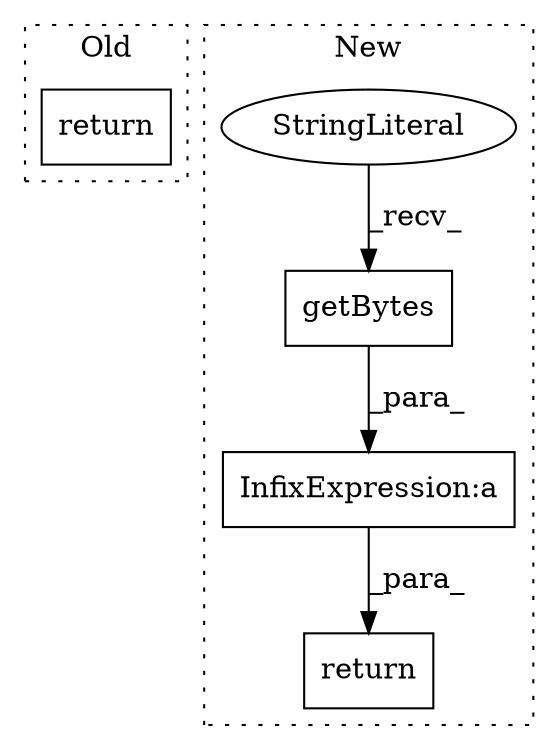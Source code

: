 digraph G {
subgraph cluster0 {
1 [label="return" a="41" s="2311" l="7" shape="box"];
label = "Old";
style="dotted";
}
subgraph cluster1 {
2 [label="getBytes" a="32" s="2224" l="10" shape="box"];
3 [label="StringLiteral" a="45" s="2216" l="7" shape="ellipse"];
4 [label="return" a="41" s="2188" l="7" shape="box"];
5 [label="InfixExpression:a" a="27" s="2234" l="3" shape="box"];
label = "New";
style="dotted";
}
2 -> 5 [label="_para_"];
3 -> 2 [label="_recv_"];
5 -> 4 [label="_para_"];
}